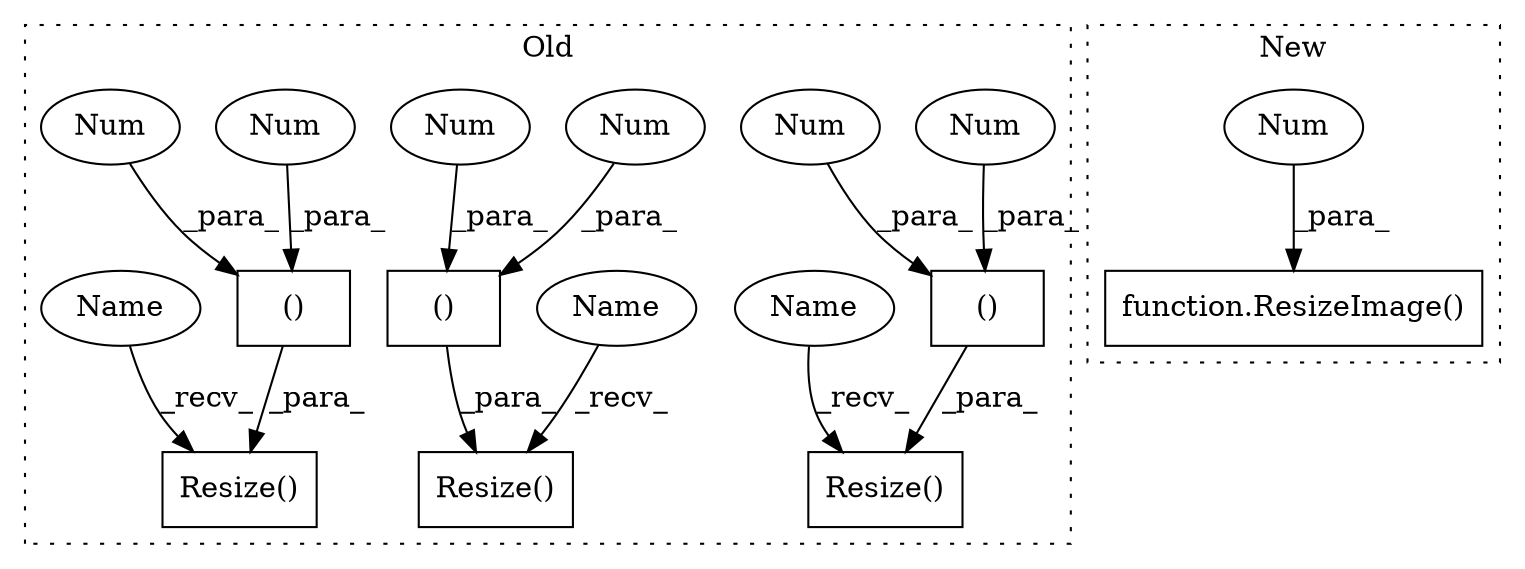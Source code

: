 digraph G {
subgraph cluster0 {
1 [label="Resize()" a="75" s="1574,1615" l="18,1" shape="box"];
3 [label="()" a="54" s="1596" l="5" shape="box"];
4 [label="Num" a="76" s="1593" l="3" shape="ellipse"];
6 [label="Num" a="76" s="1598" l="3" shape="ellipse"];
7 [label="Resize()" a="75" s="2097,2138" l="18,1" shape="box"];
8 [label="()" a="54" s="2119" l="5" shape="box"];
9 [label="Num" a="76" s="2116" l="3" shape="ellipse"];
10 [label="Num" a="76" s="2121" l="3" shape="ellipse"];
11 [label="Resize()" a="75" s="1842,1883" l="18,1" shape="box"];
12 [label="()" a="54" s="1864" l="5" shape="box"];
13 [label="Num" a="76" s="1866" l="3" shape="ellipse"];
14 [label="Num" a="76" s="1861" l="3" shape="ellipse"];
15 [label="Name" a="87" s="1574" l="10" shape="ellipse"];
16 [label="Name" a="87" s="1842" l="10" shape="ellipse"];
17 [label="Name" a="87" s="2097" l="10" shape="ellipse"];
label = "Old";
style="dotted";
}
subgraph cluster1 {
2 [label="function.ResizeImage()" a="75" s="1660,1675" l="12,1" shape="box"];
5 [label="Num" a="76" s="1672" l="3" shape="ellipse"];
label = "New";
style="dotted";
}
3 -> 1 [label="_para_"];
4 -> 3 [label="_para_"];
5 -> 2 [label="_para_"];
6 -> 3 [label="_para_"];
8 -> 7 [label="_para_"];
9 -> 8 [label="_para_"];
10 -> 8 [label="_para_"];
12 -> 11 [label="_para_"];
13 -> 12 [label="_para_"];
14 -> 12 [label="_para_"];
15 -> 1 [label="_recv_"];
16 -> 11 [label="_recv_"];
17 -> 7 [label="_recv_"];
}